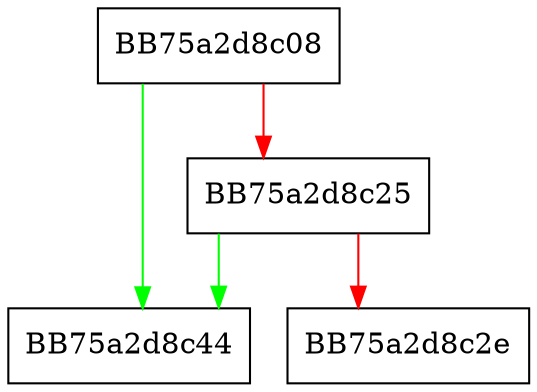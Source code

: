 digraph shared_from_this {
  node [shape="box"];
  graph [splines=ortho];
  BB75a2d8c08 -> BB75a2d8c44 [color="green"];
  BB75a2d8c08 -> BB75a2d8c25 [color="red"];
  BB75a2d8c25 -> BB75a2d8c44 [color="green"];
  BB75a2d8c25 -> BB75a2d8c2e [color="red"];
}